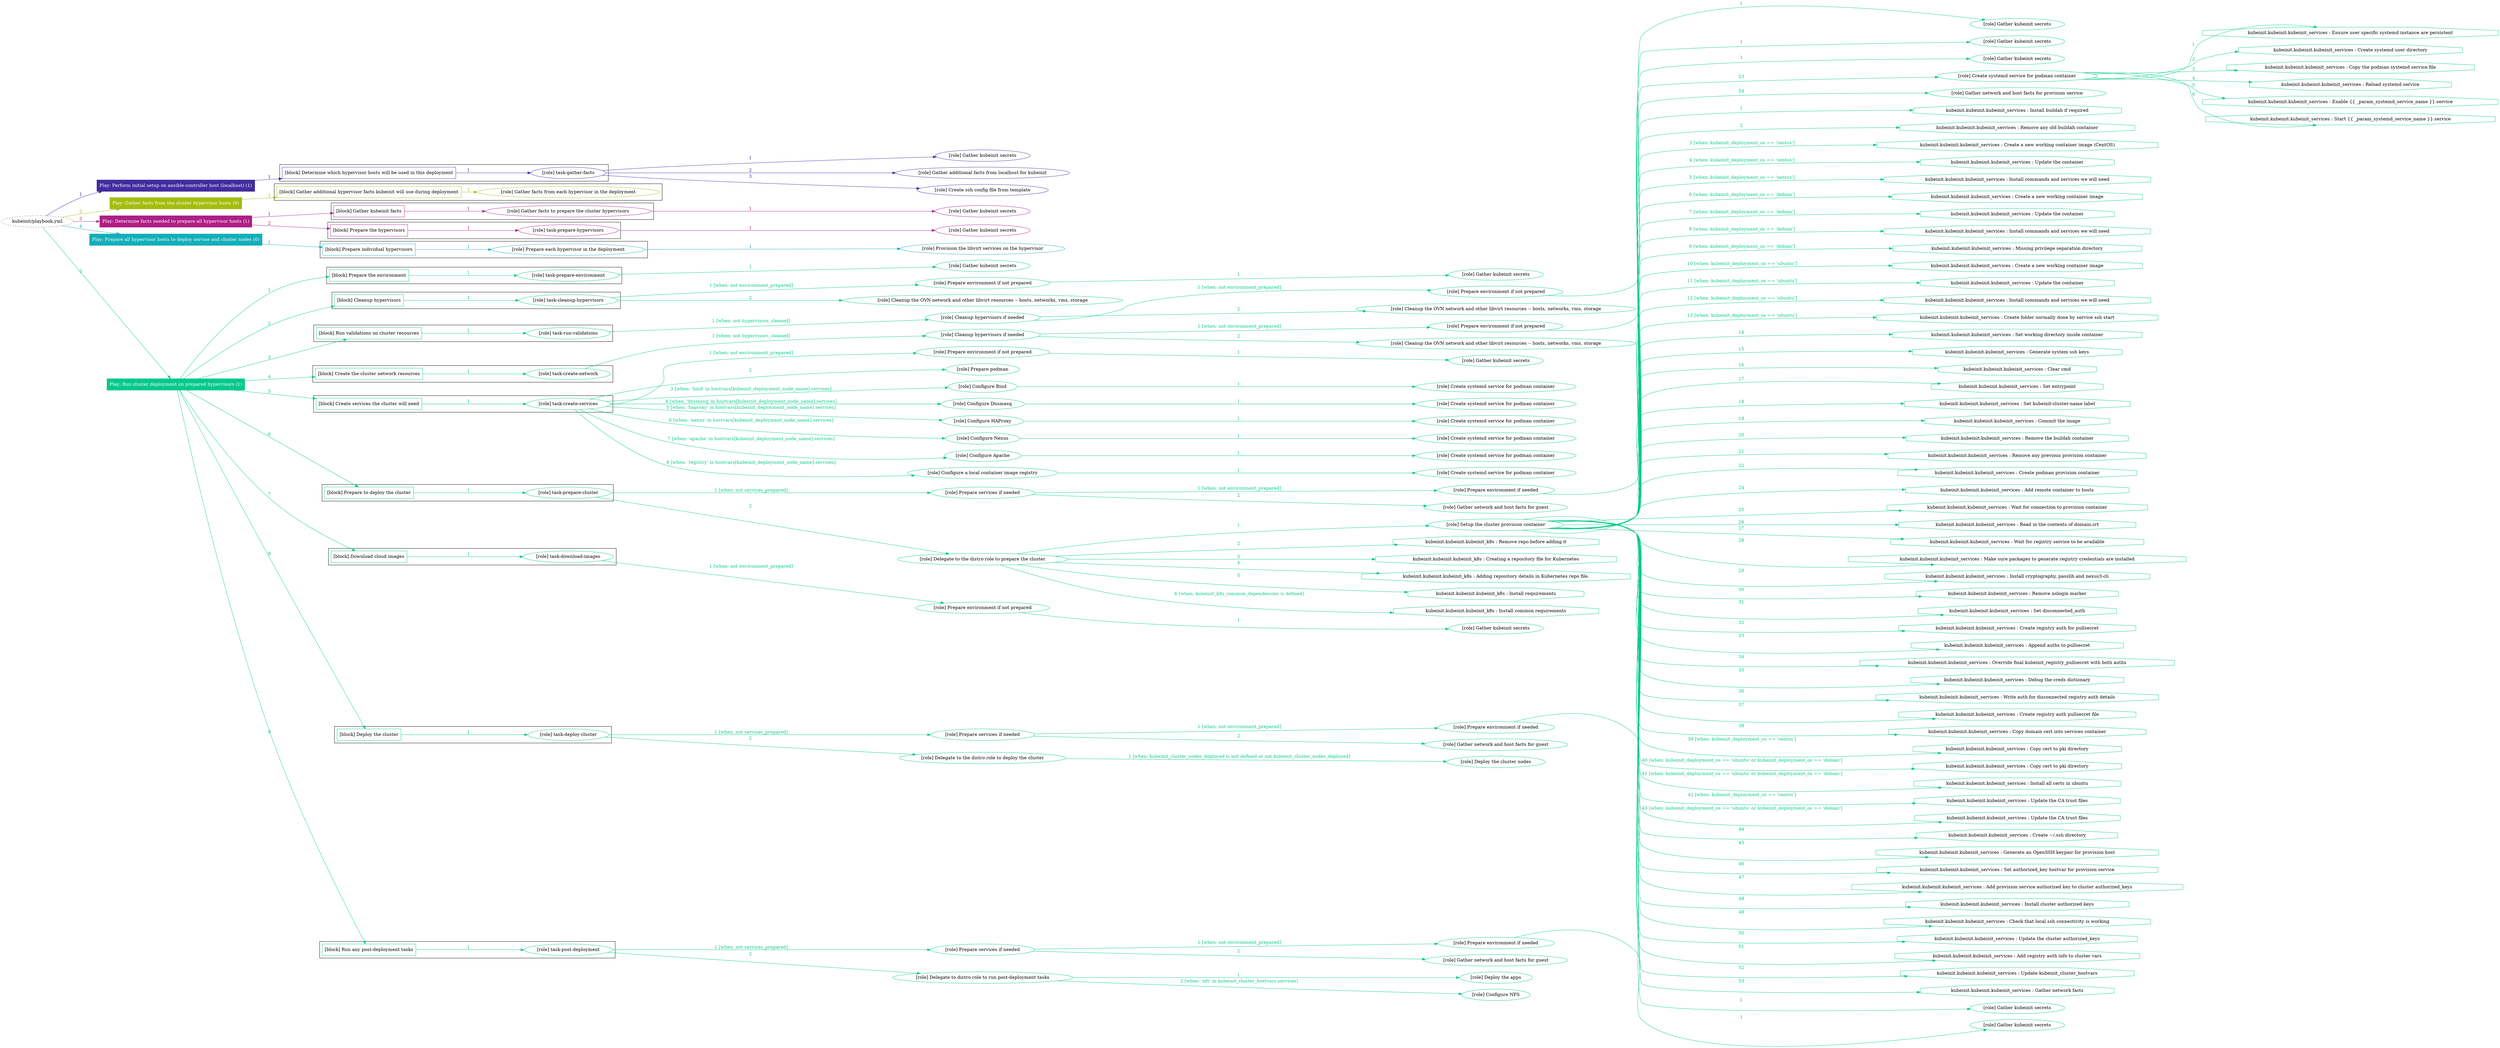 digraph {
	graph [concentrate=true ordering=in rankdir=LR ratio=fill]
	edge [esep=5 sep=10]
	"kubeinit/playbook.yml" [URL="/home/runner/work/kubeinit/kubeinit/kubeinit/playbook.yml" id=playbook_c6649d01 style=dotted]
	play_993dc15e [label="Play: Perform initial setup on ansible-controller host (localhost) (1)" URL="/home/runner/work/kubeinit/kubeinit/kubeinit/playbook.yml" color="#412ca0" fontcolor="#ffffff" id=play_993dc15e shape=box style=filled tooltip=localhost]
	"kubeinit/playbook.yml" -> play_993dc15e [label="1 " color="#412ca0" fontcolor="#412ca0" id=edge_b8636447 labeltooltip="1 " tooltip="1 "]
	subgraph "Gather kubeinit secrets" {
		role_28039859 [label="[role] Gather kubeinit secrets" URL="/home/runner/.ansible/collections/ansible_collections/kubeinit/kubeinit/roles/kubeinit_prepare/tasks/build_hypervisors_group.yml" color="#412ca0" id=role_28039859 tooltip="Gather kubeinit secrets"]
	}
	subgraph "Gather additional facts from localhost for kubeinit" {
		role_9dcc1202 [label="[role] Gather additional facts from localhost for kubeinit" URL="/home/runner/.ansible/collections/ansible_collections/kubeinit/kubeinit/roles/kubeinit_prepare/tasks/build_hypervisors_group.yml" color="#412ca0" id=role_9dcc1202 tooltip="Gather additional facts from localhost for kubeinit"]
	}
	subgraph "Create ssh config file from template" {
		role_2275260c [label="[role] Create ssh config file from template" URL="/home/runner/.ansible/collections/ansible_collections/kubeinit/kubeinit/roles/kubeinit_prepare/tasks/build_hypervisors_group.yml" color="#412ca0" id=role_2275260c tooltip="Create ssh config file from template"]
	}
	subgraph "task-gather-facts" {
		role_f326d7d6 [label="[role] task-gather-facts" URL="/home/runner/work/kubeinit/kubeinit/kubeinit/playbook.yml" color="#412ca0" id=role_f326d7d6 tooltip="task-gather-facts"]
		role_f326d7d6 -> role_28039859 [label="1 " color="#412ca0" fontcolor="#412ca0" id=edge_9dcbac64 labeltooltip="1 " tooltip="1 "]
		role_f326d7d6 -> role_9dcc1202 [label="2 " color="#412ca0" fontcolor="#412ca0" id=edge_53333594 labeltooltip="2 " tooltip="2 "]
		role_f326d7d6 -> role_2275260c [label="3 " color="#412ca0" fontcolor="#412ca0" id=edge_62ff605a labeltooltip="3 " tooltip="3 "]
	}
	subgraph "Play: Perform initial setup on ansible-controller host (localhost) (1)" {
		play_993dc15e -> block_7fc29688 [label=1 color="#412ca0" fontcolor="#412ca0" id=edge_8fe9f95c labeltooltip=1 tooltip=1]
		subgraph cluster_block_7fc29688 {
			block_7fc29688 [label="[block] Determine which hypervisor hosts will be used in this deployment" URL="/home/runner/work/kubeinit/kubeinit/kubeinit/playbook.yml" color="#412ca0" id=block_7fc29688 labeltooltip="Determine which hypervisor hosts will be used in this deployment" shape=box tooltip="Determine which hypervisor hosts will be used in this deployment"]
			block_7fc29688 -> role_f326d7d6 [label="1 " color="#412ca0" fontcolor="#412ca0" id=edge_40bbda67 labeltooltip="1 " tooltip="1 "]
		}
	}
	play_1b5b29e7 [label="Play: Gather facts from the cluster hypervisor hosts (0)" URL="/home/runner/work/kubeinit/kubeinit/kubeinit/playbook.yml" color="#a3bd0f" fontcolor="#ffffff" id=play_1b5b29e7 shape=box style=filled tooltip="Play: Gather facts from the cluster hypervisor hosts (0)"]
	"kubeinit/playbook.yml" -> play_1b5b29e7 [label="2 " color="#a3bd0f" fontcolor="#a3bd0f" id=edge_28714155 labeltooltip="2 " tooltip="2 "]
	subgraph "Gather facts from each hypervisor in the deployment" {
		role_abfb0bd1 [label="[role] Gather facts from each hypervisor in the deployment" URL="/home/runner/work/kubeinit/kubeinit/kubeinit/playbook.yml" color="#a3bd0f" id=role_abfb0bd1 tooltip="Gather facts from each hypervisor in the deployment"]
	}
	subgraph "Play: Gather facts from the cluster hypervisor hosts (0)" {
		play_1b5b29e7 -> block_66c40490 [label=1 color="#a3bd0f" fontcolor="#a3bd0f" id=edge_246d40e1 labeltooltip=1 tooltip=1]
		subgraph cluster_block_66c40490 {
			block_66c40490 [label="[block] Gather additional hypervisor facts kubeinit will use during deployment" URL="/home/runner/work/kubeinit/kubeinit/kubeinit/playbook.yml" color="#a3bd0f" id=block_66c40490 labeltooltip="Gather additional hypervisor facts kubeinit will use during deployment" shape=box tooltip="Gather additional hypervisor facts kubeinit will use during deployment"]
			block_66c40490 -> role_abfb0bd1 [label="1 " color="#a3bd0f" fontcolor="#a3bd0f" id=edge_93e7aee3 labeltooltip="1 " tooltip="1 "]
		}
	}
	play_b95345f3 [label="Play: Determine facts needed to prepare all hypervisor hosts (1)" URL="/home/runner/work/kubeinit/kubeinit/kubeinit/playbook.yml" color="#ae1e86" fontcolor="#ffffff" id=play_b95345f3 shape=box style=filled tooltip=localhost]
	"kubeinit/playbook.yml" -> play_b95345f3 [label="3 " color="#ae1e86" fontcolor="#ae1e86" id=edge_40f19900 labeltooltip="3 " tooltip="3 "]
	subgraph "Gather kubeinit secrets" {
		role_e8ee94b3 [label="[role] Gather kubeinit secrets" URL="/home/runner/.ansible/collections/ansible_collections/kubeinit/kubeinit/roles/kubeinit_prepare/tasks/gather_kubeinit_facts.yml" color="#ae1e86" id=role_e8ee94b3 tooltip="Gather kubeinit secrets"]
	}
	subgraph "Gather facts to prepare the cluster hypervisors" {
		role_91f9536a [label="[role] Gather facts to prepare the cluster hypervisors" URL="/home/runner/work/kubeinit/kubeinit/kubeinit/playbook.yml" color="#ae1e86" id=role_91f9536a tooltip="Gather facts to prepare the cluster hypervisors"]
		role_91f9536a -> role_e8ee94b3 [label="1 " color="#ae1e86" fontcolor="#ae1e86" id=edge_757f7d78 labeltooltip="1 " tooltip="1 "]
	}
	subgraph "Gather kubeinit secrets" {
		role_e9b91201 [label="[role] Gather kubeinit secrets" URL="/home/runner/.ansible/collections/ansible_collections/kubeinit/kubeinit/roles/kubeinit_prepare/tasks/gather_kubeinit_facts.yml" color="#ae1e86" id=role_e9b91201 tooltip="Gather kubeinit secrets"]
	}
	subgraph "task-prepare-hypervisors" {
		role_8ab2dcfb [label="[role] task-prepare-hypervisors" URL="/home/runner/work/kubeinit/kubeinit/kubeinit/playbook.yml" color="#ae1e86" id=role_8ab2dcfb tooltip="task-prepare-hypervisors"]
		role_8ab2dcfb -> role_e9b91201 [label="1 " color="#ae1e86" fontcolor="#ae1e86" id=edge_6b0ead14 labeltooltip="1 " tooltip="1 "]
	}
	subgraph "Play: Determine facts needed to prepare all hypervisor hosts (1)" {
		play_b95345f3 -> block_71e4e232 [label=1 color="#ae1e86" fontcolor="#ae1e86" id=edge_fe662622 labeltooltip=1 tooltip=1]
		subgraph cluster_block_71e4e232 {
			block_71e4e232 [label="[block] Gather kubeinit facts" URL="/home/runner/work/kubeinit/kubeinit/kubeinit/playbook.yml" color="#ae1e86" id=block_71e4e232 labeltooltip="Gather kubeinit facts" shape=box tooltip="Gather kubeinit facts"]
			block_71e4e232 -> role_91f9536a [label="1 " color="#ae1e86" fontcolor="#ae1e86" id=edge_40342e20 labeltooltip="1 " tooltip="1 "]
		}
		play_b95345f3 -> block_699b8697 [label=2 color="#ae1e86" fontcolor="#ae1e86" id=edge_c45a5863 labeltooltip=2 tooltip=2]
		subgraph cluster_block_699b8697 {
			block_699b8697 [label="[block] Prepare the hypervisors" URL="/home/runner/work/kubeinit/kubeinit/kubeinit/playbook.yml" color="#ae1e86" id=block_699b8697 labeltooltip="Prepare the hypervisors" shape=box tooltip="Prepare the hypervisors"]
			block_699b8697 -> role_8ab2dcfb [label="1 " color="#ae1e86" fontcolor="#ae1e86" id=edge_8ef0ed5d labeltooltip="1 " tooltip="1 "]
		}
	}
	play_b1001221 [label="Play: Prepare all hypervisor hosts to deploy service and cluster nodes (0)" URL="/home/runner/work/kubeinit/kubeinit/kubeinit/playbook.yml" color="#13aeb9" fontcolor="#ffffff" id=play_b1001221 shape=box style=filled tooltip="Play: Prepare all hypervisor hosts to deploy service and cluster nodes (0)"]
	"kubeinit/playbook.yml" -> play_b1001221 [label="4 " color="#13aeb9" fontcolor="#13aeb9" id=edge_91141bda labeltooltip="4 " tooltip="4 "]
	subgraph "Provision the libvirt services on the hypervisor" {
		role_6dccfa45 [label="[role] Provision the libvirt services on the hypervisor" URL="/home/runner/.ansible/collections/ansible_collections/kubeinit/kubeinit/roles/kubeinit_prepare/tasks/prepare_hypervisor.yml" color="#13aeb9" id=role_6dccfa45 tooltip="Provision the libvirt services on the hypervisor"]
	}
	subgraph "Prepare each hypervisor in the deployment" {
		role_6ba1f9e4 [label="[role] Prepare each hypervisor in the deployment" URL="/home/runner/work/kubeinit/kubeinit/kubeinit/playbook.yml" color="#13aeb9" id=role_6ba1f9e4 tooltip="Prepare each hypervisor in the deployment"]
		role_6ba1f9e4 -> role_6dccfa45 [label="1 " color="#13aeb9" fontcolor="#13aeb9" id=edge_2c50b66e labeltooltip="1 " tooltip="1 "]
	}
	subgraph "Play: Prepare all hypervisor hosts to deploy service and cluster nodes (0)" {
		play_b1001221 -> block_640d5ca3 [label=1 color="#13aeb9" fontcolor="#13aeb9" id=edge_ace851a9 labeltooltip=1 tooltip=1]
		subgraph cluster_block_640d5ca3 {
			block_640d5ca3 [label="[block] Prepare individual hypervisors" URL="/home/runner/work/kubeinit/kubeinit/kubeinit/playbook.yml" color="#13aeb9" id=block_640d5ca3 labeltooltip="Prepare individual hypervisors" shape=box tooltip="Prepare individual hypervisors"]
			block_640d5ca3 -> role_6ba1f9e4 [label="1 " color="#13aeb9" fontcolor="#13aeb9" id=edge_05113d2a labeltooltip="1 " tooltip="1 "]
		}
	}
	play_919ad069 [label="Play: Run cluster deployment on prepared hypervisors (1)" URL="/home/runner/work/kubeinit/kubeinit/kubeinit/playbook.yml" color="#03c98a" fontcolor="#ffffff" id=play_919ad069 shape=box style=filled tooltip=localhost]
	"kubeinit/playbook.yml" -> play_919ad069 [label="5 " color="#03c98a" fontcolor="#03c98a" id=edge_b4565146 labeltooltip="5 " tooltip="5 "]
	subgraph "Gather kubeinit secrets" {
		role_1dd8a5a3 [label="[role] Gather kubeinit secrets" URL="/home/runner/.ansible/collections/ansible_collections/kubeinit/kubeinit/roles/kubeinit_prepare/tasks/gather_kubeinit_facts.yml" color="#03c98a" id=role_1dd8a5a3 tooltip="Gather kubeinit secrets"]
	}
	subgraph "task-prepare-environment" {
		role_cb90184a [label="[role] task-prepare-environment" URL="/home/runner/work/kubeinit/kubeinit/kubeinit/playbook.yml" color="#03c98a" id=role_cb90184a tooltip="task-prepare-environment"]
		role_cb90184a -> role_1dd8a5a3 [label="1 " color="#03c98a" fontcolor="#03c98a" id=edge_e274add3 labeltooltip="1 " tooltip="1 "]
	}
	subgraph "Gather kubeinit secrets" {
		role_049a2a79 [label="[role] Gather kubeinit secrets" URL="/home/runner/.ansible/collections/ansible_collections/kubeinit/kubeinit/roles/kubeinit_prepare/tasks/gather_kubeinit_facts.yml" color="#03c98a" id=role_049a2a79 tooltip="Gather kubeinit secrets"]
	}
	subgraph "Prepare environment if not prepared" {
		role_65e8d757 [label="[role] Prepare environment if not prepared" URL="/home/runner/.ansible/collections/ansible_collections/kubeinit/kubeinit/roles/kubeinit_prepare/tasks/cleanup_hypervisors.yml" color="#03c98a" id=role_65e8d757 tooltip="Prepare environment if not prepared"]
		role_65e8d757 -> role_049a2a79 [label="1 " color="#03c98a" fontcolor="#03c98a" id=edge_296596d7 labeltooltip="1 " tooltip="1 "]
	}
	subgraph "Cleanup the OVN network and other libvirt resources -- hosts, networks, vms, storage" {
		role_00a0504d [label="[role] Cleanup the OVN network and other libvirt resources -- hosts, networks, vms, storage" URL="/home/runner/.ansible/collections/ansible_collections/kubeinit/kubeinit/roles/kubeinit_prepare/tasks/cleanup_hypervisors.yml" color="#03c98a" id=role_00a0504d tooltip="Cleanup the OVN network and other libvirt resources -- hosts, networks, vms, storage"]
	}
	subgraph "task-cleanup-hypervisors" {
		role_10d532e8 [label="[role] task-cleanup-hypervisors" URL="/home/runner/work/kubeinit/kubeinit/kubeinit/playbook.yml" color="#03c98a" id=role_10d532e8 tooltip="task-cleanup-hypervisors"]
		role_10d532e8 -> role_65e8d757 [label="1 [when: not environment_prepared]" color="#03c98a" fontcolor="#03c98a" id=edge_64c84ca1 labeltooltip="1 [when: not environment_prepared]" tooltip="1 [when: not environment_prepared]"]
		role_10d532e8 -> role_00a0504d [label="2 " color="#03c98a" fontcolor="#03c98a" id=edge_178c9086 labeltooltip="2 " tooltip="2 "]
	}
	subgraph "Gather kubeinit secrets" {
		role_3bf1723e [label="[role] Gather kubeinit secrets" URL="/home/runner/.ansible/collections/ansible_collections/kubeinit/kubeinit/roles/kubeinit_prepare/tasks/gather_kubeinit_facts.yml" color="#03c98a" id=role_3bf1723e tooltip="Gather kubeinit secrets"]
	}
	subgraph "Prepare environment if not prepared" {
		role_c1f1322e [label="[role] Prepare environment if not prepared" URL="/home/runner/.ansible/collections/ansible_collections/kubeinit/kubeinit/roles/kubeinit_prepare/tasks/cleanup_hypervisors.yml" color="#03c98a" id=role_c1f1322e tooltip="Prepare environment if not prepared"]
		role_c1f1322e -> role_3bf1723e [label="1 " color="#03c98a" fontcolor="#03c98a" id=edge_ea17a32d labeltooltip="1 " tooltip="1 "]
	}
	subgraph "Cleanup the OVN network and other libvirt resources -- hosts, networks, vms, storage" {
		role_cb7cc9c7 [label="[role] Cleanup the OVN network and other libvirt resources -- hosts, networks, vms, storage" URL="/home/runner/.ansible/collections/ansible_collections/kubeinit/kubeinit/roles/kubeinit_prepare/tasks/cleanup_hypervisors.yml" color="#03c98a" id=role_cb7cc9c7 tooltip="Cleanup the OVN network and other libvirt resources -- hosts, networks, vms, storage"]
	}
	subgraph "Cleanup hypervisors if needed" {
		role_0a2f25d4 [label="[role] Cleanup hypervisors if needed" URL="/home/runner/.ansible/collections/ansible_collections/kubeinit/kubeinit/roles/kubeinit_validations/tasks/main.yml" color="#03c98a" id=role_0a2f25d4 tooltip="Cleanup hypervisors if needed"]
		role_0a2f25d4 -> role_c1f1322e [label="1 [when: not environment_prepared]" color="#03c98a" fontcolor="#03c98a" id=edge_74103870 labeltooltip="1 [when: not environment_prepared]" tooltip="1 [when: not environment_prepared]"]
		role_0a2f25d4 -> role_cb7cc9c7 [label="2 " color="#03c98a" fontcolor="#03c98a" id=edge_2cc4146a labeltooltip="2 " tooltip="2 "]
	}
	subgraph "task-run-validations" {
		role_3cebdb33 [label="[role] task-run-validations" URL="/home/runner/work/kubeinit/kubeinit/kubeinit/playbook.yml" color="#03c98a" id=role_3cebdb33 tooltip="task-run-validations"]
		role_3cebdb33 -> role_0a2f25d4 [label="1 [when: not hypervisors_cleaned]" color="#03c98a" fontcolor="#03c98a" id=edge_44b59c79 labeltooltip="1 [when: not hypervisors_cleaned]" tooltip="1 [when: not hypervisors_cleaned]"]
	}
	subgraph "Gather kubeinit secrets" {
		role_f3864e94 [label="[role] Gather kubeinit secrets" URL="/home/runner/.ansible/collections/ansible_collections/kubeinit/kubeinit/roles/kubeinit_prepare/tasks/gather_kubeinit_facts.yml" color="#03c98a" id=role_f3864e94 tooltip="Gather kubeinit secrets"]
	}
	subgraph "Prepare environment if not prepared" {
		role_2e8a5a90 [label="[role] Prepare environment if not prepared" URL="/home/runner/.ansible/collections/ansible_collections/kubeinit/kubeinit/roles/kubeinit_prepare/tasks/cleanup_hypervisors.yml" color="#03c98a" id=role_2e8a5a90 tooltip="Prepare environment if not prepared"]
		role_2e8a5a90 -> role_f3864e94 [label="1 " color="#03c98a" fontcolor="#03c98a" id=edge_786c1b6f labeltooltip="1 " tooltip="1 "]
	}
	subgraph "Cleanup the OVN network and other libvirt resources -- hosts, networks, vms, storage" {
		role_10d11fea [label="[role] Cleanup the OVN network and other libvirt resources -- hosts, networks, vms, storage" URL="/home/runner/.ansible/collections/ansible_collections/kubeinit/kubeinit/roles/kubeinit_prepare/tasks/cleanup_hypervisors.yml" color="#03c98a" id=role_10d11fea tooltip="Cleanup the OVN network and other libvirt resources -- hosts, networks, vms, storage"]
	}
	subgraph "Cleanup hypervisors if needed" {
		role_24043a72 [label="[role] Cleanup hypervisors if needed" URL="/home/runner/.ansible/collections/ansible_collections/kubeinit/kubeinit/roles/kubeinit_libvirt/tasks/create_network.yml" color="#03c98a" id=role_24043a72 tooltip="Cleanup hypervisors if needed"]
		role_24043a72 -> role_2e8a5a90 [label="1 [when: not environment_prepared]" color="#03c98a" fontcolor="#03c98a" id=edge_e4d42380 labeltooltip="1 [when: not environment_prepared]" tooltip="1 [when: not environment_prepared]"]
		role_24043a72 -> role_10d11fea [label="2 " color="#03c98a" fontcolor="#03c98a" id=edge_af330502 labeltooltip="2 " tooltip="2 "]
	}
	subgraph "task-create-network" {
		role_c3f696d0 [label="[role] task-create-network" URL="/home/runner/work/kubeinit/kubeinit/kubeinit/playbook.yml" color="#03c98a" id=role_c3f696d0 tooltip="task-create-network"]
		role_c3f696d0 -> role_24043a72 [label="1 [when: not hypervisors_cleaned]" color="#03c98a" fontcolor="#03c98a" id=edge_fef57898 labeltooltip="1 [when: not hypervisors_cleaned]" tooltip="1 [when: not hypervisors_cleaned]"]
	}
	subgraph "Gather kubeinit secrets" {
		role_28f9595c [label="[role] Gather kubeinit secrets" URL="/home/runner/.ansible/collections/ansible_collections/kubeinit/kubeinit/roles/kubeinit_prepare/tasks/gather_kubeinit_facts.yml" color="#03c98a" id=role_28f9595c tooltip="Gather kubeinit secrets"]
	}
	subgraph "Prepare environment if not prepared" {
		role_ded53973 [label="[role] Prepare environment if not prepared" URL="/home/runner/.ansible/collections/ansible_collections/kubeinit/kubeinit/roles/kubeinit_services/tasks/main.yml" color="#03c98a" id=role_ded53973 tooltip="Prepare environment if not prepared"]
		role_ded53973 -> role_28f9595c [label="1 " color="#03c98a" fontcolor="#03c98a" id=edge_4510b585 labeltooltip="1 " tooltip="1 "]
	}
	subgraph "Prepare podman" {
		role_0a9219ba [label="[role] Prepare podman" URL="/home/runner/.ansible/collections/ansible_collections/kubeinit/kubeinit/roles/kubeinit_services/tasks/00_create_service_pod.yml" color="#03c98a" id=role_0a9219ba tooltip="Prepare podman"]
	}
	subgraph "Create systemd service for podman container" {
		role_b4f2dbdb [label="[role] Create systemd service for podman container" URL="/home/runner/.ansible/collections/ansible_collections/kubeinit/kubeinit/roles/kubeinit_bind/tasks/main.yml" color="#03c98a" id=role_b4f2dbdb tooltip="Create systemd service for podman container"]
	}
	subgraph "Configure Bind" {
		role_47c1e4e2 [label="[role] Configure Bind" URL="/home/runner/.ansible/collections/ansible_collections/kubeinit/kubeinit/roles/kubeinit_services/tasks/start_services_containers.yml" color="#03c98a" id=role_47c1e4e2 tooltip="Configure Bind"]
		role_47c1e4e2 -> role_b4f2dbdb [label="1 " color="#03c98a" fontcolor="#03c98a" id=edge_e5b34c25 labeltooltip="1 " tooltip="1 "]
	}
	subgraph "Create systemd service for podman container" {
		role_370b5c44 [label="[role] Create systemd service for podman container" URL="/home/runner/.ansible/collections/ansible_collections/kubeinit/kubeinit/roles/kubeinit_dnsmasq/tasks/main.yml" color="#03c98a" id=role_370b5c44 tooltip="Create systemd service for podman container"]
	}
	subgraph "Configure Dnsmasq" {
		role_1c0e16cd [label="[role] Configure Dnsmasq" URL="/home/runner/.ansible/collections/ansible_collections/kubeinit/kubeinit/roles/kubeinit_services/tasks/start_services_containers.yml" color="#03c98a" id=role_1c0e16cd tooltip="Configure Dnsmasq"]
		role_1c0e16cd -> role_370b5c44 [label="1 " color="#03c98a" fontcolor="#03c98a" id=edge_bf6f3311 labeltooltip="1 " tooltip="1 "]
	}
	subgraph "Create systemd service for podman container" {
		role_ae54c1e1 [label="[role] Create systemd service for podman container" URL="/home/runner/.ansible/collections/ansible_collections/kubeinit/kubeinit/roles/kubeinit_haproxy/tasks/main.yml" color="#03c98a" id=role_ae54c1e1 tooltip="Create systemd service for podman container"]
	}
	subgraph "Configure HAProxy" {
		role_06b37d43 [label="[role] Configure HAProxy" URL="/home/runner/.ansible/collections/ansible_collections/kubeinit/kubeinit/roles/kubeinit_services/tasks/start_services_containers.yml" color="#03c98a" id=role_06b37d43 tooltip="Configure HAProxy"]
		role_06b37d43 -> role_ae54c1e1 [label="1 " color="#03c98a" fontcolor="#03c98a" id=edge_b1f4a39e labeltooltip="1 " tooltip="1 "]
	}
	subgraph "Create systemd service for podman container" {
		role_bf558d05 [label="[role] Create systemd service for podman container" URL="/home/runner/.ansible/collections/ansible_collections/kubeinit/kubeinit/roles/kubeinit_nexus/tasks/main.yml" color="#03c98a" id=role_bf558d05 tooltip="Create systemd service for podman container"]
	}
	subgraph "Configure Nexus" {
		role_3b78361c [label="[role] Configure Nexus" URL="/home/runner/.ansible/collections/ansible_collections/kubeinit/kubeinit/roles/kubeinit_services/tasks/start_services_containers.yml" color="#03c98a" id=role_3b78361c tooltip="Configure Nexus"]
		role_3b78361c -> role_bf558d05 [label="1 " color="#03c98a" fontcolor="#03c98a" id=edge_3b15524a labeltooltip="1 " tooltip="1 "]
	}
	subgraph "Create systemd service for podman container" {
		role_ec087f37 [label="[role] Create systemd service for podman container" URL="/home/runner/.ansible/collections/ansible_collections/kubeinit/kubeinit/roles/kubeinit_apache/tasks/main.yml" color="#03c98a" id=role_ec087f37 tooltip="Create systemd service for podman container"]
	}
	subgraph "Configure Apache" {
		role_04b71986 [label="[role] Configure Apache" URL="/home/runner/.ansible/collections/ansible_collections/kubeinit/kubeinit/roles/kubeinit_services/tasks/start_services_containers.yml" color="#03c98a" id=role_04b71986 tooltip="Configure Apache"]
		role_04b71986 -> role_ec087f37 [label="1 " color="#03c98a" fontcolor="#03c98a" id=edge_76ee4880 labeltooltip="1 " tooltip="1 "]
	}
	subgraph "Create systemd service for podman container" {
		role_65de1e6e [label="[role] Create systemd service for podman container" URL="/home/runner/.ansible/collections/ansible_collections/kubeinit/kubeinit/roles/kubeinit_registry/tasks/main.yml" color="#03c98a" id=role_65de1e6e tooltip="Create systemd service for podman container"]
	}
	subgraph "Configure a local container image registry" {
		role_45180646 [label="[role] Configure a local container image registry" URL="/home/runner/.ansible/collections/ansible_collections/kubeinit/kubeinit/roles/kubeinit_services/tasks/start_services_containers.yml" color="#03c98a" id=role_45180646 tooltip="Configure a local container image registry"]
		role_45180646 -> role_65de1e6e [label="1 " color="#03c98a" fontcolor="#03c98a" id=edge_bb6c7cf3 labeltooltip="1 " tooltip="1 "]
	}
	subgraph "task-create-services" {
		role_f52522a8 [label="[role] task-create-services" URL="/home/runner/work/kubeinit/kubeinit/kubeinit/playbook.yml" color="#03c98a" id=role_f52522a8 tooltip="task-create-services"]
		role_f52522a8 -> role_ded53973 [label="1 [when: not environment_prepared]" color="#03c98a" fontcolor="#03c98a" id=edge_4fcdf2ea labeltooltip="1 [when: not environment_prepared]" tooltip="1 [when: not environment_prepared]"]
		role_f52522a8 -> role_0a9219ba [label="2 " color="#03c98a" fontcolor="#03c98a" id=edge_f08dddcb labeltooltip="2 " tooltip="2 "]
		role_f52522a8 -> role_47c1e4e2 [label="3 [when: 'bind' in hostvars[kubeinit_deployment_node_name].services]" color="#03c98a" fontcolor="#03c98a" id=edge_b86b91eb labeltooltip="3 [when: 'bind' in hostvars[kubeinit_deployment_node_name].services]" tooltip="3 [when: 'bind' in hostvars[kubeinit_deployment_node_name].services]"]
		role_f52522a8 -> role_1c0e16cd [label="4 [when: 'dnsmasq' in hostvars[kubeinit_deployment_node_name].services]" color="#03c98a" fontcolor="#03c98a" id=edge_c3ac74a2 labeltooltip="4 [when: 'dnsmasq' in hostvars[kubeinit_deployment_node_name].services]" tooltip="4 [when: 'dnsmasq' in hostvars[kubeinit_deployment_node_name].services]"]
		role_f52522a8 -> role_06b37d43 [label="5 [when: 'haproxy' in hostvars[kubeinit_deployment_node_name].services]" color="#03c98a" fontcolor="#03c98a" id=edge_03f6933c labeltooltip="5 [when: 'haproxy' in hostvars[kubeinit_deployment_node_name].services]" tooltip="5 [when: 'haproxy' in hostvars[kubeinit_deployment_node_name].services]"]
		role_f52522a8 -> role_3b78361c [label="6 [when: 'nexus' in hostvars[kubeinit_deployment_node_name].services]" color="#03c98a" fontcolor="#03c98a" id=edge_7170ad51 labeltooltip="6 [when: 'nexus' in hostvars[kubeinit_deployment_node_name].services]" tooltip="6 [when: 'nexus' in hostvars[kubeinit_deployment_node_name].services]"]
		role_f52522a8 -> role_04b71986 [label="7 [when: 'apache' in hostvars[kubeinit_deployment_node_name].services]" color="#03c98a" fontcolor="#03c98a" id=edge_6352d89e labeltooltip="7 [when: 'apache' in hostvars[kubeinit_deployment_node_name].services]" tooltip="7 [when: 'apache' in hostvars[kubeinit_deployment_node_name].services]"]
		role_f52522a8 -> role_45180646 [label="8 [when: 'registry' in hostvars[kubeinit_deployment_node_name].services]" color="#03c98a" fontcolor="#03c98a" id=edge_3088f0d3 labeltooltip="8 [when: 'registry' in hostvars[kubeinit_deployment_node_name].services]" tooltip="8 [when: 'registry' in hostvars[kubeinit_deployment_node_name].services]"]
	}
	subgraph "Gather kubeinit secrets" {
		role_c0e1f1b4 [label="[role] Gather kubeinit secrets" URL="/home/runner/.ansible/collections/ansible_collections/kubeinit/kubeinit/roles/kubeinit_prepare/tasks/gather_kubeinit_facts.yml" color="#03c98a" id=role_c0e1f1b4 tooltip="Gather kubeinit secrets"]
	}
	subgraph "Prepare environment if needed" {
		role_f926fc06 [label="[role] Prepare environment if needed" URL="/home/runner/.ansible/collections/ansible_collections/kubeinit/kubeinit/roles/kubeinit_services/tasks/prepare_services.yml" color="#03c98a" id=role_f926fc06 tooltip="Prepare environment if needed"]
		role_f926fc06 -> role_c0e1f1b4 [label="1 " color="#03c98a" fontcolor="#03c98a" id=edge_4edcbc0b labeltooltip="1 " tooltip="1 "]
	}
	subgraph "Gather network and host facts for guest" {
		role_f2197f20 [label="[role] Gather network and host facts for guest" URL="/home/runner/.ansible/collections/ansible_collections/kubeinit/kubeinit/roles/kubeinit_services/tasks/prepare_services.yml" color="#03c98a" id=role_f2197f20 tooltip="Gather network and host facts for guest"]
	}
	subgraph "Prepare services if needed" {
		role_814492f5 [label="[role] Prepare services if needed" URL="/home/runner/.ansible/collections/ansible_collections/kubeinit/kubeinit/roles/kubeinit_prepare/tasks/prepare_cluster.yml" color="#03c98a" id=role_814492f5 tooltip="Prepare services if needed"]
		role_814492f5 -> role_f926fc06 [label="1 [when: not environment_prepared]" color="#03c98a" fontcolor="#03c98a" id=edge_8963f965 labeltooltip="1 [when: not environment_prepared]" tooltip="1 [when: not environment_prepared]"]
		role_814492f5 -> role_f2197f20 [label="2 " color="#03c98a" fontcolor="#03c98a" id=edge_8720cc92 labeltooltip="2 " tooltip="2 "]
	}
	subgraph "Create systemd service for podman container" {
		role_5af4d9c1 [label="[role] Create systemd service for podman container" URL="/home/runner/.ansible/collections/ansible_collections/kubeinit/kubeinit/roles/kubeinit_services/tasks/create_provision_container.yml" color="#03c98a" id=role_5af4d9c1 tooltip="Create systemd service for podman container"]
		task_106b5d87 [label="kubeinit.kubeinit.kubeinit_services : Ensure user specific systemd instance are persistent" URL="/home/runner/.ansible/collections/ansible_collections/kubeinit/kubeinit/roles/kubeinit_services/tasks/create_managed_service.yml" color="#03c98a" id=task_106b5d87 shape=octagon tooltip="kubeinit.kubeinit.kubeinit_services : Ensure user specific systemd instance are persistent"]
		role_5af4d9c1 -> task_106b5d87 [label="1 " color="#03c98a" fontcolor="#03c98a" id=edge_7bdacf0d labeltooltip="1 " tooltip="1 "]
		task_387fa4cd [label="kubeinit.kubeinit.kubeinit_services : Create systemd user directory" URL="/home/runner/.ansible/collections/ansible_collections/kubeinit/kubeinit/roles/kubeinit_services/tasks/create_managed_service.yml" color="#03c98a" id=task_387fa4cd shape=octagon tooltip="kubeinit.kubeinit.kubeinit_services : Create systemd user directory"]
		role_5af4d9c1 -> task_387fa4cd [label="2 " color="#03c98a" fontcolor="#03c98a" id=edge_5d129205 labeltooltip="2 " tooltip="2 "]
		task_b1b39b29 [label="kubeinit.kubeinit.kubeinit_services : Copy the podman systemd service file" URL="/home/runner/.ansible/collections/ansible_collections/kubeinit/kubeinit/roles/kubeinit_services/tasks/create_managed_service.yml" color="#03c98a" id=task_b1b39b29 shape=octagon tooltip="kubeinit.kubeinit.kubeinit_services : Copy the podman systemd service file"]
		role_5af4d9c1 -> task_b1b39b29 [label="3 " color="#03c98a" fontcolor="#03c98a" id=edge_480a3dfa labeltooltip="3 " tooltip="3 "]
		task_b4fe6c11 [label="kubeinit.kubeinit.kubeinit_services : Reload systemd service" URL="/home/runner/.ansible/collections/ansible_collections/kubeinit/kubeinit/roles/kubeinit_services/tasks/create_managed_service.yml" color="#03c98a" id=task_b4fe6c11 shape=octagon tooltip="kubeinit.kubeinit.kubeinit_services : Reload systemd service"]
		role_5af4d9c1 -> task_b4fe6c11 [label="4 " color="#03c98a" fontcolor="#03c98a" id=edge_a37bc1af labeltooltip="4 " tooltip="4 "]
		task_d1176260 [label="kubeinit.kubeinit.kubeinit_services : Enable {{ _param_systemd_service_name }}.service" URL="/home/runner/.ansible/collections/ansible_collections/kubeinit/kubeinit/roles/kubeinit_services/tasks/create_managed_service.yml" color="#03c98a" id=task_d1176260 shape=octagon tooltip="kubeinit.kubeinit.kubeinit_services : Enable {{ _param_systemd_service_name }}.service"]
		role_5af4d9c1 -> task_d1176260 [label="5 " color="#03c98a" fontcolor="#03c98a" id=edge_ae29e907 labeltooltip="5 " tooltip="5 "]
		task_13646e67 [label="kubeinit.kubeinit.kubeinit_services : Start {{ _param_systemd_service_name }}.service" URL="/home/runner/.ansible/collections/ansible_collections/kubeinit/kubeinit/roles/kubeinit_services/tasks/create_managed_service.yml" color="#03c98a" id=task_13646e67 shape=octagon tooltip="kubeinit.kubeinit.kubeinit_services : Start {{ _param_systemd_service_name }}.service"]
		role_5af4d9c1 -> task_13646e67 [label="6 " color="#03c98a" fontcolor="#03c98a" id=edge_5efd7088 labeltooltip="6 " tooltip="6 "]
	}
	subgraph "Gather network and host facts for provision service" {
		role_fe8d06ff [label="[role] Gather network and host facts for provision service" URL="/home/runner/.ansible/collections/ansible_collections/kubeinit/kubeinit/roles/kubeinit_services/tasks/create_provision_container.yml" color="#03c98a" id=role_fe8d06ff tooltip="Gather network and host facts for provision service"]
	}
	subgraph "Setup the cluster provision container" {
		role_5c4c9136 [label="[role] Setup the cluster provision container" URL="/home/runner/.ansible/collections/ansible_collections/kubeinit/kubeinit/roles/kubeinit_k8s/tasks/prepare_cluster.yml" color="#03c98a" id=role_5c4c9136 tooltip="Setup the cluster provision container"]
		task_69399b0a [label="kubeinit.kubeinit.kubeinit_services : Install buildah if required" URL="/home/runner/.ansible/collections/ansible_collections/kubeinit/kubeinit/roles/kubeinit_services/tasks/create_provision_container.yml" color="#03c98a" id=task_69399b0a shape=octagon tooltip="kubeinit.kubeinit.kubeinit_services : Install buildah if required"]
		role_5c4c9136 -> task_69399b0a [label="1 " color="#03c98a" fontcolor="#03c98a" id=edge_d3fa8581 labeltooltip="1 " tooltip="1 "]
		task_2d824465 [label="kubeinit.kubeinit.kubeinit_services : Remove any old buildah container" URL="/home/runner/.ansible/collections/ansible_collections/kubeinit/kubeinit/roles/kubeinit_services/tasks/create_provision_container.yml" color="#03c98a" id=task_2d824465 shape=octagon tooltip="kubeinit.kubeinit.kubeinit_services : Remove any old buildah container"]
		role_5c4c9136 -> task_2d824465 [label="2 " color="#03c98a" fontcolor="#03c98a" id=edge_f4d3cd89 labeltooltip="2 " tooltip="2 "]
		task_8b34a173 [label="kubeinit.kubeinit.kubeinit_services : Create a new working container image (CentOS)" URL="/home/runner/.ansible/collections/ansible_collections/kubeinit/kubeinit/roles/kubeinit_services/tasks/create_provision_container.yml" color="#03c98a" id=task_8b34a173 shape=octagon tooltip="kubeinit.kubeinit.kubeinit_services : Create a new working container image (CentOS)"]
		role_5c4c9136 -> task_8b34a173 [label="3 [when: kubeinit_deployment_os == 'centos']" color="#03c98a" fontcolor="#03c98a" id=edge_3d97e4a0 labeltooltip="3 [when: kubeinit_deployment_os == 'centos']" tooltip="3 [when: kubeinit_deployment_os == 'centos']"]
		task_a1e3e349 [label="kubeinit.kubeinit.kubeinit_services : Update the container" URL="/home/runner/.ansible/collections/ansible_collections/kubeinit/kubeinit/roles/kubeinit_services/tasks/create_provision_container.yml" color="#03c98a" id=task_a1e3e349 shape=octagon tooltip="kubeinit.kubeinit.kubeinit_services : Update the container"]
		role_5c4c9136 -> task_a1e3e349 [label="4 [when: kubeinit_deployment_os == 'centos']" color="#03c98a" fontcolor="#03c98a" id=edge_b85fb6f3 labeltooltip="4 [when: kubeinit_deployment_os == 'centos']" tooltip="4 [when: kubeinit_deployment_os == 'centos']"]
		task_6bb77ec6 [label="kubeinit.kubeinit.kubeinit_services : Install commands and services we will need" URL="/home/runner/.ansible/collections/ansible_collections/kubeinit/kubeinit/roles/kubeinit_services/tasks/create_provision_container.yml" color="#03c98a" id=task_6bb77ec6 shape=octagon tooltip="kubeinit.kubeinit.kubeinit_services : Install commands and services we will need"]
		role_5c4c9136 -> task_6bb77ec6 [label="5 [when: kubeinit_deployment_os == 'centos']" color="#03c98a" fontcolor="#03c98a" id=edge_245fb670 labeltooltip="5 [when: kubeinit_deployment_os == 'centos']" tooltip="5 [when: kubeinit_deployment_os == 'centos']"]
		task_7279cf62 [label="kubeinit.kubeinit.kubeinit_services : Create a new working container image" URL="/home/runner/.ansible/collections/ansible_collections/kubeinit/kubeinit/roles/kubeinit_services/tasks/create_provision_container.yml" color="#03c98a" id=task_7279cf62 shape=octagon tooltip="kubeinit.kubeinit.kubeinit_services : Create a new working container image"]
		role_5c4c9136 -> task_7279cf62 [label="6 [when: kubeinit_deployment_os == 'debian']" color="#03c98a" fontcolor="#03c98a" id=edge_d7829f64 labeltooltip="6 [when: kubeinit_deployment_os == 'debian']" tooltip="6 [when: kubeinit_deployment_os == 'debian']"]
		task_75d391bc [label="kubeinit.kubeinit.kubeinit_services : Update the container" URL="/home/runner/.ansible/collections/ansible_collections/kubeinit/kubeinit/roles/kubeinit_services/tasks/create_provision_container.yml" color="#03c98a" id=task_75d391bc shape=octagon tooltip="kubeinit.kubeinit.kubeinit_services : Update the container"]
		role_5c4c9136 -> task_75d391bc [label="7 [when: kubeinit_deployment_os == 'debian']" color="#03c98a" fontcolor="#03c98a" id=edge_0a05e8d7 labeltooltip="7 [when: kubeinit_deployment_os == 'debian']" tooltip="7 [when: kubeinit_deployment_os == 'debian']"]
		task_b709e058 [label="kubeinit.kubeinit.kubeinit_services : Install commands and services we will need" URL="/home/runner/.ansible/collections/ansible_collections/kubeinit/kubeinit/roles/kubeinit_services/tasks/create_provision_container.yml" color="#03c98a" id=task_b709e058 shape=octagon tooltip="kubeinit.kubeinit.kubeinit_services : Install commands and services we will need"]
		role_5c4c9136 -> task_b709e058 [label="8 [when: kubeinit_deployment_os == 'debian']" color="#03c98a" fontcolor="#03c98a" id=edge_cf0cfd47 labeltooltip="8 [when: kubeinit_deployment_os == 'debian']" tooltip="8 [when: kubeinit_deployment_os == 'debian']"]
		task_f4417a4c [label="kubeinit.kubeinit.kubeinit_services : Missing privilege separation directory" URL="/home/runner/.ansible/collections/ansible_collections/kubeinit/kubeinit/roles/kubeinit_services/tasks/create_provision_container.yml" color="#03c98a" id=task_f4417a4c shape=octagon tooltip="kubeinit.kubeinit.kubeinit_services : Missing privilege separation directory"]
		role_5c4c9136 -> task_f4417a4c [label="9 [when: kubeinit_deployment_os == 'debian']" color="#03c98a" fontcolor="#03c98a" id=edge_14eab196 labeltooltip="9 [when: kubeinit_deployment_os == 'debian']" tooltip="9 [when: kubeinit_deployment_os == 'debian']"]
		task_3621eb63 [label="kubeinit.kubeinit.kubeinit_services : Create a new working container image" URL="/home/runner/.ansible/collections/ansible_collections/kubeinit/kubeinit/roles/kubeinit_services/tasks/create_provision_container.yml" color="#03c98a" id=task_3621eb63 shape=octagon tooltip="kubeinit.kubeinit.kubeinit_services : Create a new working container image"]
		role_5c4c9136 -> task_3621eb63 [label="10 [when: kubeinit_deployment_os == 'ubuntu']" color="#03c98a" fontcolor="#03c98a" id=edge_dde1dc69 labeltooltip="10 [when: kubeinit_deployment_os == 'ubuntu']" tooltip="10 [when: kubeinit_deployment_os == 'ubuntu']"]
		task_3513d96e [label="kubeinit.kubeinit.kubeinit_services : Update the container" URL="/home/runner/.ansible/collections/ansible_collections/kubeinit/kubeinit/roles/kubeinit_services/tasks/create_provision_container.yml" color="#03c98a" id=task_3513d96e shape=octagon tooltip="kubeinit.kubeinit.kubeinit_services : Update the container"]
		role_5c4c9136 -> task_3513d96e [label="11 [when: kubeinit_deployment_os == 'ubuntu']" color="#03c98a" fontcolor="#03c98a" id=edge_2b241dc6 labeltooltip="11 [when: kubeinit_deployment_os == 'ubuntu']" tooltip="11 [when: kubeinit_deployment_os == 'ubuntu']"]
		task_b628f4e0 [label="kubeinit.kubeinit.kubeinit_services : Install commands and services we will need" URL="/home/runner/.ansible/collections/ansible_collections/kubeinit/kubeinit/roles/kubeinit_services/tasks/create_provision_container.yml" color="#03c98a" id=task_b628f4e0 shape=octagon tooltip="kubeinit.kubeinit.kubeinit_services : Install commands and services we will need"]
		role_5c4c9136 -> task_b628f4e0 [label="12 [when: kubeinit_deployment_os == 'ubuntu']" color="#03c98a" fontcolor="#03c98a" id=edge_ae5e651f labeltooltip="12 [when: kubeinit_deployment_os == 'ubuntu']" tooltip="12 [when: kubeinit_deployment_os == 'ubuntu']"]
		task_16bb103a [label="kubeinit.kubeinit.kubeinit_services : Create folder normally done by service ssh start" URL="/home/runner/.ansible/collections/ansible_collections/kubeinit/kubeinit/roles/kubeinit_services/tasks/create_provision_container.yml" color="#03c98a" id=task_16bb103a shape=octagon tooltip="kubeinit.kubeinit.kubeinit_services : Create folder normally done by service ssh start"]
		role_5c4c9136 -> task_16bb103a [label="13 [when: kubeinit_deployment_os == 'ubuntu']" color="#03c98a" fontcolor="#03c98a" id=edge_a2889680 labeltooltip="13 [when: kubeinit_deployment_os == 'ubuntu']" tooltip="13 [when: kubeinit_deployment_os == 'ubuntu']"]
		task_32689f1e [label="kubeinit.kubeinit.kubeinit_services : Set working directory inside container" URL="/home/runner/.ansible/collections/ansible_collections/kubeinit/kubeinit/roles/kubeinit_services/tasks/create_provision_container.yml" color="#03c98a" id=task_32689f1e shape=octagon tooltip="kubeinit.kubeinit.kubeinit_services : Set working directory inside container"]
		role_5c4c9136 -> task_32689f1e [label="14 " color="#03c98a" fontcolor="#03c98a" id=edge_f7832bd3 labeltooltip="14 " tooltip="14 "]
		task_816a8618 [label="kubeinit.kubeinit.kubeinit_services : Generate system ssh keys" URL="/home/runner/.ansible/collections/ansible_collections/kubeinit/kubeinit/roles/kubeinit_services/tasks/create_provision_container.yml" color="#03c98a" id=task_816a8618 shape=octagon tooltip="kubeinit.kubeinit.kubeinit_services : Generate system ssh keys"]
		role_5c4c9136 -> task_816a8618 [label="15 " color="#03c98a" fontcolor="#03c98a" id=edge_70a86e77 labeltooltip="15 " tooltip="15 "]
		task_987e902f [label="kubeinit.kubeinit.kubeinit_services : Clear cmd" URL="/home/runner/.ansible/collections/ansible_collections/kubeinit/kubeinit/roles/kubeinit_services/tasks/create_provision_container.yml" color="#03c98a" id=task_987e902f shape=octagon tooltip="kubeinit.kubeinit.kubeinit_services : Clear cmd"]
		role_5c4c9136 -> task_987e902f [label="16 " color="#03c98a" fontcolor="#03c98a" id=edge_c4d185a3 labeltooltip="16 " tooltip="16 "]
		task_bc930ea6 [label="kubeinit.kubeinit.kubeinit_services : Set entrypoint" URL="/home/runner/.ansible/collections/ansible_collections/kubeinit/kubeinit/roles/kubeinit_services/tasks/create_provision_container.yml" color="#03c98a" id=task_bc930ea6 shape=octagon tooltip="kubeinit.kubeinit.kubeinit_services : Set entrypoint"]
		role_5c4c9136 -> task_bc930ea6 [label="17 " color="#03c98a" fontcolor="#03c98a" id=edge_69faf2ec labeltooltip="17 " tooltip="17 "]
		task_5b3fe875 [label="kubeinit.kubeinit.kubeinit_services : Set kubeinit-cluster-name label" URL="/home/runner/.ansible/collections/ansible_collections/kubeinit/kubeinit/roles/kubeinit_services/tasks/create_provision_container.yml" color="#03c98a" id=task_5b3fe875 shape=octagon tooltip="kubeinit.kubeinit.kubeinit_services : Set kubeinit-cluster-name label"]
		role_5c4c9136 -> task_5b3fe875 [label="18 " color="#03c98a" fontcolor="#03c98a" id=edge_dbacc7c0 labeltooltip="18 " tooltip="18 "]
		task_cb4c21b1 [label="kubeinit.kubeinit.kubeinit_services : Commit the image" URL="/home/runner/.ansible/collections/ansible_collections/kubeinit/kubeinit/roles/kubeinit_services/tasks/create_provision_container.yml" color="#03c98a" id=task_cb4c21b1 shape=octagon tooltip="kubeinit.kubeinit.kubeinit_services : Commit the image"]
		role_5c4c9136 -> task_cb4c21b1 [label="19 " color="#03c98a" fontcolor="#03c98a" id=edge_8a2557dc labeltooltip="19 " tooltip="19 "]
		task_16cb1968 [label="kubeinit.kubeinit.kubeinit_services : Remove the buildah container" URL="/home/runner/.ansible/collections/ansible_collections/kubeinit/kubeinit/roles/kubeinit_services/tasks/create_provision_container.yml" color="#03c98a" id=task_16cb1968 shape=octagon tooltip="kubeinit.kubeinit.kubeinit_services : Remove the buildah container"]
		role_5c4c9136 -> task_16cb1968 [label="20 " color="#03c98a" fontcolor="#03c98a" id=edge_0f23cf94 labeltooltip="20 " tooltip="20 "]
		task_c97a9f8a [label="kubeinit.kubeinit.kubeinit_services : Remove any previous provision container" URL="/home/runner/.ansible/collections/ansible_collections/kubeinit/kubeinit/roles/kubeinit_services/tasks/create_provision_container.yml" color="#03c98a" id=task_c97a9f8a shape=octagon tooltip="kubeinit.kubeinit.kubeinit_services : Remove any previous provision container"]
		role_5c4c9136 -> task_c97a9f8a [label="21 " color="#03c98a" fontcolor="#03c98a" id=edge_193a8617 labeltooltip="21 " tooltip="21 "]
		task_c8411661 [label="kubeinit.kubeinit.kubeinit_services : Create podman provision container" URL="/home/runner/.ansible/collections/ansible_collections/kubeinit/kubeinit/roles/kubeinit_services/tasks/create_provision_container.yml" color="#03c98a" id=task_c8411661 shape=octagon tooltip="kubeinit.kubeinit.kubeinit_services : Create podman provision container"]
		role_5c4c9136 -> task_c8411661 [label="22 " color="#03c98a" fontcolor="#03c98a" id=edge_727972d5 labeltooltip="22 " tooltip="22 "]
		role_5c4c9136 -> role_5af4d9c1 [label="23 " color="#03c98a" fontcolor="#03c98a" id=edge_94fcb722 labeltooltip="23 " tooltip="23 "]
		task_ebbb9ca5 [label="kubeinit.kubeinit.kubeinit_services : Add remote container to hosts" URL="/home/runner/.ansible/collections/ansible_collections/kubeinit/kubeinit/roles/kubeinit_services/tasks/create_provision_container.yml" color="#03c98a" id=task_ebbb9ca5 shape=octagon tooltip="kubeinit.kubeinit.kubeinit_services : Add remote container to hosts"]
		role_5c4c9136 -> task_ebbb9ca5 [label="24 " color="#03c98a" fontcolor="#03c98a" id=edge_bea36b90 labeltooltip="24 " tooltip="24 "]
		task_3992bb75 [label="kubeinit.kubeinit.kubeinit_services : Wait for connection to provision container" URL="/home/runner/.ansible/collections/ansible_collections/kubeinit/kubeinit/roles/kubeinit_services/tasks/create_provision_container.yml" color="#03c98a" id=task_3992bb75 shape=octagon tooltip="kubeinit.kubeinit.kubeinit_services : Wait for connection to provision container"]
		role_5c4c9136 -> task_3992bb75 [label="25 " color="#03c98a" fontcolor="#03c98a" id=edge_2ed88f92 labeltooltip="25 " tooltip="25 "]
		task_ff2f4495 [label="kubeinit.kubeinit.kubeinit_services : Read in the contents of domain.crt" URL="/home/runner/.ansible/collections/ansible_collections/kubeinit/kubeinit/roles/kubeinit_services/tasks/create_provision_container.yml" color="#03c98a" id=task_ff2f4495 shape=octagon tooltip="kubeinit.kubeinit.kubeinit_services : Read in the contents of domain.crt"]
		role_5c4c9136 -> task_ff2f4495 [label="26 " color="#03c98a" fontcolor="#03c98a" id=edge_8bde514f labeltooltip="26 " tooltip="26 "]
		task_8654e063 [label="kubeinit.kubeinit.kubeinit_services : Wait for registry service to be available" URL="/home/runner/.ansible/collections/ansible_collections/kubeinit/kubeinit/roles/kubeinit_services/tasks/create_provision_container.yml" color="#03c98a" id=task_8654e063 shape=octagon tooltip="kubeinit.kubeinit.kubeinit_services : Wait for registry service to be available"]
		role_5c4c9136 -> task_8654e063 [label="27 " color="#03c98a" fontcolor="#03c98a" id=edge_f76c4d48 labeltooltip="27 " tooltip="27 "]
		task_e9ae8774 [label="kubeinit.kubeinit.kubeinit_services : Make sure packages to generate registry credentials are installed" URL="/home/runner/.ansible/collections/ansible_collections/kubeinit/kubeinit/roles/kubeinit_services/tasks/create_provision_container.yml" color="#03c98a" id=task_e9ae8774 shape=octagon tooltip="kubeinit.kubeinit.kubeinit_services : Make sure packages to generate registry credentials are installed"]
		role_5c4c9136 -> task_e9ae8774 [label="28 " color="#03c98a" fontcolor="#03c98a" id=edge_bd963db7 labeltooltip="28 " tooltip="28 "]
		task_900e31f5 [label="kubeinit.kubeinit.kubeinit_services : Install cryptography, passlib and nexus3-cli" URL="/home/runner/.ansible/collections/ansible_collections/kubeinit/kubeinit/roles/kubeinit_services/tasks/create_provision_container.yml" color="#03c98a" id=task_900e31f5 shape=octagon tooltip="kubeinit.kubeinit.kubeinit_services : Install cryptography, passlib and nexus3-cli"]
		role_5c4c9136 -> task_900e31f5 [label="29 " color="#03c98a" fontcolor="#03c98a" id=edge_cf33f8b4 labeltooltip="29 " tooltip="29 "]
		task_ec07af41 [label="kubeinit.kubeinit.kubeinit_services : Remove nologin marker" URL="/home/runner/.ansible/collections/ansible_collections/kubeinit/kubeinit/roles/kubeinit_services/tasks/create_provision_container.yml" color="#03c98a" id=task_ec07af41 shape=octagon tooltip="kubeinit.kubeinit.kubeinit_services : Remove nologin marker"]
		role_5c4c9136 -> task_ec07af41 [label="30 " color="#03c98a" fontcolor="#03c98a" id=edge_0cc3db07 labeltooltip="30 " tooltip="30 "]
		task_35de3c79 [label="kubeinit.kubeinit.kubeinit_services : Set disconnected_auth" URL="/home/runner/.ansible/collections/ansible_collections/kubeinit/kubeinit/roles/kubeinit_services/tasks/create_provision_container.yml" color="#03c98a" id=task_35de3c79 shape=octagon tooltip="kubeinit.kubeinit.kubeinit_services : Set disconnected_auth"]
		role_5c4c9136 -> task_35de3c79 [label="31 " color="#03c98a" fontcolor="#03c98a" id=edge_3884bc83 labeltooltip="31 " tooltip="31 "]
		task_47ae5a2b [label="kubeinit.kubeinit.kubeinit_services : Create registry auth for pullsecret" URL="/home/runner/.ansible/collections/ansible_collections/kubeinit/kubeinit/roles/kubeinit_services/tasks/create_provision_container.yml" color="#03c98a" id=task_47ae5a2b shape=octagon tooltip="kubeinit.kubeinit.kubeinit_services : Create registry auth for pullsecret"]
		role_5c4c9136 -> task_47ae5a2b [label="32 " color="#03c98a" fontcolor="#03c98a" id=edge_3ece9409 labeltooltip="32 " tooltip="32 "]
		task_8546d6ff [label="kubeinit.kubeinit.kubeinit_services : Append auths to pullsecret" URL="/home/runner/.ansible/collections/ansible_collections/kubeinit/kubeinit/roles/kubeinit_services/tasks/create_provision_container.yml" color="#03c98a" id=task_8546d6ff shape=octagon tooltip="kubeinit.kubeinit.kubeinit_services : Append auths to pullsecret"]
		role_5c4c9136 -> task_8546d6ff [label="33 " color="#03c98a" fontcolor="#03c98a" id=edge_c252dbd1 labeltooltip="33 " tooltip="33 "]
		task_f090a695 [label="kubeinit.kubeinit.kubeinit_services : Override final kubeinit_registry_pullsecret with both auths" URL="/home/runner/.ansible/collections/ansible_collections/kubeinit/kubeinit/roles/kubeinit_services/tasks/create_provision_container.yml" color="#03c98a" id=task_f090a695 shape=octagon tooltip="kubeinit.kubeinit.kubeinit_services : Override final kubeinit_registry_pullsecret with both auths"]
		role_5c4c9136 -> task_f090a695 [label="34 " color="#03c98a" fontcolor="#03c98a" id=edge_136b9039 labeltooltip="34 " tooltip="34 "]
		task_08bbee1e [label="kubeinit.kubeinit.kubeinit_services : Debug the creds dictionary" URL="/home/runner/.ansible/collections/ansible_collections/kubeinit/kubeinit/roles/kubeinit_services/tasks/create_provision_container.yml" color="#03c98a" id=task_08bbee1e shape=octagon tooltip="kubeinit.kubeinit.kubeinit_services : Debug the creds dictionary"]
		role_5c4c9136 -> task_08bbee1e [label="35 " color="#03c98a" fontcolor="#03c98a" id=edge_d70974f2 labeltooltip="35 " tooltip="35 "]
		task_73258185 [label="kubeinit.kubeinit.kubeinit_services : Write auth for disconnected registry auth details" URL="/home/runner/.ansible/collections/ansible_collections/kubeinit/kubeinit/roles/kubeinit_services/tasks/create_provision_container.yml" color="#03c98a" id=task_73258185 shape=octagon tooltip="kubeinit.kubeinit.kubeinit_services : Write auth for disconnected registry auth details"]
		role_5c4c9136 -> task_73258185 [label="36 " color="#03c98a" fontcolor="#03c98a" id=edge_bd168576 labeltooltip="36 " tooltip="36 "]
		task_a40d43ea [label="kubeinit.kubeinit.kubeinit_services : Create registry auth pullsecret file" URL="/home/runner/.ansible/collections/ansible_collections/kubeinit/kubeinit/roles/kubeinit_services/tasks/create_provision_container.yml" color="#03c98a" id=task_a40d43ea shape=octagon tooltip="kubeinit.kubeinit.kubeinit_services : Create registry auth pullsecret file"]
		role_5c4c9136 -> task_a40d43ea [label="37 " color="#03c98a" fontcolor="#03c98a" id=edge_59d17fad labeltooltip="37 " tooltip="37 "]
		task_80a0599b [label="kubeinit.kubeinit.kubeinit_services : Copy domain cert into services container" URL="/home/runner/.ansible/collections/ansible_collections/kubeinit/kubeinit/roles/kubeinit_services/tasks/create_provision_container.yml" color="#03c98a" id=task_80a0599b shape=octagon tooltip="kubeinit.kubeinit.kubeinit_services : Copy domain cert into services container"]
		role_5c4c9136 -> task_80a0599b [label="38 " color="#03c98a" fontcolor="#03c98a" id=edge_0dfbbc11 labeltooltip="38 " tooltip="38 "]
		task_41e84a01 [label="kubeinit.kubeinit.kubeinit_services : Copy cert to pki directory" URL="/home/runner/.ansible/collections/ansible_collections/kubeinit/kubeinit/roles/kubeinit_services/tasks/create_provision_container.yml" color="#03c98a" id=task_41e84a01 shape=octagon tooltip="kubeinit.kubeinit.kubeinit_services : Copy cert to pki directory"]
		role_5c4c9136 -> task_41e84a01 [label="39 [when: kubeinit_deployment_os == 'centos']" color="#03c98a" fontcolor="#03c98a" id=edge_f0773e7e labeltooltip="39 [when: kubeinit_deployment_os == 'centos']" tooltip="39 [when: kubeinit_deployment_os == 'centos']"]
		task_3e9782bb [label="kubeinit.kubeinit.kubeinit_services : Copy cert to pki directory" URL="/home/runner/.ansible/collections/ansible_collections/kubeinit/kubeinit/roles/kubeinit_services/tasks/create_provision_container.yml" color="#03c98a" id=task_3e9782bb shape=octagon tooltip="kubeinit.kubeinit.kubeinit_services : Copy cert to pki directory"]
		role_5c4c9136 -> task_3e9782bb [label="40 [when: kubeinit_deployment_os == 'ubuntu' or kubeinit_deployment_os == 'debian']" color="#03c98a" fontcolor="#03c98a" id=edge_ec826da9 labeltooltip="40 [when: kubeinit_deployment_os == 'ubuntu' or kubeinit_deployment_os == 'debian']" tooltip="40 [when: kubeinit_deployment_os == 'ubuntu' or kubeinit_deployment_os == 'debian']"]
		task_97f1c00a [label="kubeinit.kubeinit.kubeinit_services : Install all certs in ubuntu" URL="/home/runner/.ansible/collections/ansible_collections/kubeinit/kubeinit/roles/kubeinit_services/tasks/create_provision_container.yml" color="#03c98a" id=task_97f1c00a shape=octagon tooltip="kubeinit.kubeinit.kubeinit_services : Install all certs in ubuntu"]
		role_5c4c9136 -> task_97f1c00a [label="41 [when: kubeinit_deployment_os == 'ubuntu' or kubeinit_deployment_os == 'debian']" color="#03c98a" fontcolor="#03c98a" id=edge_072e68d7 labeltooltip="41 [when: kubeinit_deployment_os == 'ubuntu' or kubeinit_deployment_os == 'debian']" tooltip="41 [when: kubeinit_deployment_os == 'ubuntu' or kubeinit_deployment_os == 'debian']"]
		task_5356f8b7 [label="kubeinit.kubeinit.kubeinit_services : Update the CA trust files" URL="/home/runner/.ansible/collections/ansible_collections/kubeinit/kubeinit/roles/kubeinit_services/tasks/create_provision_container.yml" color="#03c98a" id=task_5356f8b7 shape=octagon tooltip="kubeinit.kubeinit.kubeinit_services : Update the CA trust files"]
		role_5c4c9136 -> task_5356f8b7 [label="42 [when: kubeinit_deployment_os == 'centos']" color="#03c98a" fontcolor="#03c98a" id=edge_c3e80fda labeltooltip="42 [when: kubeinit_deployment_os == 'centos']" tooltip="42 [when: kubeinit_deployment_os == 'centos']"]
		task_ded40379 [label="kubeinit.kubeinit.kubeinit_services : Update the CA trust files" URL="/home/runner/.ansible/collections/ansible_collections/kubeinit/kubeinit/roles/kubeinit_services/tasks/create_provision_container.yml" color="#03c98a" id=task_ded40379 shape=octagon tooltip="kubeinit.kubeinit.kubeinit_services : Update the CA trust files"]
		role_5c4c9136 -> task_ded40379 [label="43 [when: kubeinit_deployment_os == 'ubuntu' or kubeinit_deployment_os == 'debian']" color="#03c98a" fontcolor="#03c98a" id=edge_6225e9f4 labeltooltip="43 [when: kubeinit_deployment_os == 'ubuntu' or kubeinit_deployment_os == 'debian']" tooltip="43 [when: kubeinit_deployment_os == 'ubuntu' or kubeinit_deployment_os == 'debian']"]
		task_9d3d8fcb [label="kubeinit.kubeinit.kubeinit_services : Create ~/.ssh directory" URL="/home/runner/.ansible/collections/ansible_collections/kubeinit/kubeinit/roles/kubeinit_services/tasks/create_provision_container.yml" color="#03c98a" id=task_9d3d8fcb shape=octagon tooltip="kubeinit.kubeinit.kubeinit_services : Create ~/.ssh directory"]
		role_5c4c9136 -> task_9d3d8fcb [label="44 " color="#03c98a" fontcolor="#03c98a" id=edge_365f30f6 labeltooltip="44 " tooltip="44 "]
		task_c341ee6f [label="kubeinit.kubeinit.kubeinit_services : Generate an OpenSSH keypair for provision host" URL="/home/runner/.ansible/collections/ansible_collections/kubeinit/kubeinit/roles/kubeinit_services/tasks/create_provision_container.yml" color="#03c98a" id=task_c341ee6f shape=octagon tooltip="kubeinit.kubeinit.kubeinit_services : Generate an OpenSSH keypair for provision host"]
		role_5c4c9136 -> task_c341ee6f [label="45 " color="#03c98a" fontcolor="#03c98a" id=edge_91661709 labeltooltip="45 " tooltip="45 "]
		task_c27051af [label="kubeinit.kubeinit.kubeinit_services : Set authorized_key hostvar for provision service" URL="/home/runner/.ansible/collections/ansible_collections/kubeinit/kubeinit/roles/kubeinit_services/tasks/create_provision_container.yml" color="#03c98a" id=task_c27051af shape=octagon tooltip="kubeinit.kubeinit.kubeinit_services : Set authorized_key hostvar for provision service"]
		role_5c4c9136 -> task_c27051af [label="46 " color="#03c98a" fontcolor="#03c98a" id=edge_1e020cad labeltooltip="46 " tooltip="46 "]
		task_ecc02b22 [label="kubeinit.kubeinit.kubeinit_services : Add provision service authorized key to cluster authorized_keys" URL="/home/runner/.ansible/collections/ansible_collections/kubeinit/kubeinit/roles/kubeinit_services/tasks/create_provision_container.yml" color="#03c98a" id=task_ecc02b22 shape=octagon tooltip="kubeinit.kubeinit.kubeinit_services : Add provision service authorized key to cluster authorized_keys"]
		role_5c4c9136 -> task_ecc02b22 [label="47 " color="#03c98a" fontcolor="#03c98a" id=edge_4582dc4f labeltooltip="47 " tooltip="47 "]
		task_f9669ee6 [label="kubeinit.kubeinit.kubeinit_services : Install cluster authorized keys" URL="/home/runner/.ansible/collections/ansible_collections/kubeinit/kubeinit/roles/kubeinit_services/tasks/create_provision_container.yml" color="#03c98a" id=task_f9669ee6 shape=octagon tooltip="kubeinit.kubeinit.kubeinit_services : Install cluster authorized keys"]
		role_5c4c9136 -> task_f9669ee6 [label="48 " color="#03c98a" fontcolor="#03c98a" id=edge_78ad1d8a labeltooltip="48 " tooltip="48 "]
		task_ddd74799 [label="kubeinit.kubeinit.kubeinit_services : Check that local ssh connectivity is working" URL="/home/runner/.ansible/collections/ansible_collections/kubeinit/kubeinit/roles/kubeinit_services/tasks/create_provision_container.yml" color="#03c98a" id=task_ddd74799 shape=octagon tooltip="kubeinit.kubeinit.kubeinit_services : Check that local ssh connectivity is working"]
		role_5c4c9136 -> task_ddd74799 [label="49 " color="#03c98a" fontcolor="#03c98a" id=edge_2ce35580 labeltooltip="49 " tooltip="49 "]
		task_23e81ba0 [label="kubeinit.kubeinit.kubeinit_services : Update the cluster authorized_keys" URL="/home/runner/.ansible/collections/ansible_collections/kubeinit/kubeinit/roles/kubeinit_services/tasks/create_provision_container.yml" color="#03c98a" id=task_23e81ba0 shape=octagon tooltip="kubeinit.kubeinit.kubeinit_services : Update the cluster authorized_keys"]
		role_5c4c9136 -> task_23e81ba0 [label="50 " color="#03c98a" fontcolor="#03c98a" id=edge_8e54bb16 labeltooltip="50 " tooltip="50 "]
		task_ea1420bc [label="kubeinit.kubeinit.kubeinit_services : Add registry auth info to cluster vars" URL="/home/runner/.ansible/collections/ansible_collections/kubeinit/kubeinit/roles/kubeinit_services/tasks/create_provision_container.yml" color="#03c98a" id=task_ea1420bc shape=octagon tooltip="kubeinit.kubeinit.kubeinit_services : Add registry auth info to cluster vars"]
		role_5c4c9136 -> task_ea1420bc [label="51 " color="#03c98a" fontcolor="#03c98a" id=edge_ee70083f labeltooltip="51 " tooltip="51 "]
		task_9dd3a9d7 [label="kubeinit.kubeinit.kubeinit_services : Update kubeinit_cluster_hostvars" URL="/home/runner/.ansible/collections/ansible_collections/kubeinit/kubeinit/roles/kubeinit_services/tasks/create_provision_container.yml" color="#03c98a" id=task_9dd3a9d7 shape=octagon tooltip="kubeinit.kubeinit.kubeinit_services : Update kubeinit_cluster_hostvars"]
		role_5c4c9136 -> task_9dd3a9d7 [label="52 " color="#03c98a" fontcolor="#03c98a" id=edge_74da30d5 labeltooltip="52 " tooltip="52 "]
		task_90b00bf0 [label="kubeinit.kubeinit.kubeinit_services : Gather network facts" URL="/home/runner/.ansible/collections/ansible_collections/kubeinit/kubeinit/roles/kubeinit_services/tasks/create_provision_container.yml" color="#03c98a" id=task_90b00bf0 shape=octagon tooltip="kubeinit.kubeinit.kubeinit_services : Gather network facts"]
		role_5c4c9136 -> task_90b00bf0 [label="53 " color="#03c98a" fontcolor="#03c98a" id=edge_00f3d430 labeltooltip="53 " tooltip="53 "]
		role_5c4c9136 -> role_fe8d06ff [label="54 " color="#03c98a" fontcolor="#03c98a" id=edge_eaebcb36 labeltooltip="54 " tooltip="54 "]
	}
	subgraph "Delegate to the distro role to prepare the cluster" {
		role_acefe747 [label="[role] Delegate to the distro role to prepare the cluster" URL="/home/runner/.ansible/collections/ansible_collections/kubeinit/kubeinit/roles/kubeinit_prepare/tasks/prepare_cluster.yml" color="#03c98a" id=role_acefe747 tooltip="Delegate to the distro role to prepare the cluster"]
		role_acefe747 -> role_5c4c9136 [label="1 " color="#03c98a" fontcolor="#03c98a" id=edge_10b2f03e labeltooltip="1 " tooltip="1 "]
		task_46ff6578 [label="kubeinit.kubeinit.kubeinit_k8s : Remove repo before adding it" URL="/home/runner/.ansible/collections/ansible_collections/kubeinit/kubeinit/roles/kubeinit_k8s/tasks/prepare_cluster.yml" color="#03c98a" id=task_46ff6578 shape=octagon tooltip="kubeinit.kubeinit.kubeinit_k8s : Remove repo before adding it"]
		role_acefe747 -> task_46ff6578 [label="2 " color="#03c98a" fontcolor="#03c98a" id=edge_142e8de1 labeltooltip="2 " tooltip="2 "]
		task_295a10b2 [label="kubeinit.kubeinit.kubeinit_k8s : Creating a repository file for Kubernetes" URL="/home/runner/.ansible/collections/ansible_collections/kubeinit/kubeinit/roles/kubeinit_k8s/tasks/prepare_cluster.yml" color="#03c98a" id=task_295a10b2 shape=octagon tooltip="kubeinit.kubeinit.kubeinit_k8s : Creating a repository file for Kubernetes"]
		role_acefe747 -> task_295a10b2 [label="3 " color="#03c98a" fontcolor="#03c98a" id=edge_2848864a labeltooltip="3 " tooltip="3 "]
		task_f1ec3924 [label="kubeinit.kubeinit.kubeinit_k8s : Adding repository details in Kubernetes repo file." URL="/home/runner/.ansible/collections/ansible_collections/kubeinit/kubeinit/roles/kubeinit_k8s/tasks/prepare_cluster.yml" color="#03c98a" id=task_f1ec3924 shape=octagon tooltip="kubeinit.kubeinit.kubeinit_k8s : Adding repository details in Kubernetes repo file."]
		role_acefe747 -> task_f1ec3924 [label="4 " color="#03c98a" fontcolor="#03c98a" id=edge_63dfd87f labeltooltip="4 " tooltip="4 "]
		task_e221502d [label="kubeinit.kubeinit.kubeinit_k8s : Install requirements" URL="/home/runner/.ansible/collections/ansible_collections/kubeinit/kubeinit/roles/kubeinit_k8s/tasks/prepare_cluster.yml" color="#03c98a" id=task_e221502d shape=octagon tooltip="kubeinit.kubeinit.kubeinit_k8s : Install requirements"]
		role_acefe747 -> task_e221502d [label="5 " color="#03c98a" fontcolor="#03c98a" id=edge_c4da169b labeltooltip="5 " tooltip="5 "]
		task_61740308 [label="kubeinit.kubeinit.kubeinit_k8s : Install common requirements" URL="/home/runner/.ansible/collections/ansible_collections/kubeinit/kubeinit/roles/kubeinit_k8s/tasks/prepare_cluster.yml" color="#03c98a" id=task_61740308 shape=octagon tooltip="kubeinit.kubeinit.kubeinit_k8s : Install common requirements"]
		role_acefe747 -> task_61740308 [label="6 [when: kubeinit_k8s_common_dependencies is defined]" color="#03c98a" fontcolor="#03c98a" id=edge_7f2207a5 labeltooltip="6 [when: kubeinit_k8s_common_dependencies is defined]" tooltip="6 [when: kubeinit_k8s_common_dependencies is defined]"]
	}
	subgraph "task-prepare-cluster" {
		role_f48bb679 [label="[role] task-prepare-cluster" URL="/home/runner/work/kubeinit/kubeinit/kubeinit/playbook.yml" color="#03c98a" id=role_f48bb679 tooltip="task-prepare-cluster"]
		role_f48bb679 -> role_814492f5 [label="1 [when: not services_prepared]" color="#03c98a" fontcolor="#03c98a" id=edge_a7b47d0c labeltooltip="1 [when: not services_prepared]" tooltip="1 [when: not services_prepared]"]
		role_f48bb679 -> role_acefe747 [label="2 " color="#03c98a" fontcolor="#03c98a" id=edge_b497dca5 labeltooltip="2 " tooltip="2 "]
	}
	subgraph "Gather kubeinit secrets" {
		role_3b75536a [label="[role] Gather kubeinit secrets" URL="/home/runner/.ansible/collections/ansible_collections/kubeinit/kubeinit/roles/kubeinit_prepare/tasks/gather_kubeinit_facts.yml" color="#03c98a" id=role_3b75536a tooltip="Gather kubeinit secrets"]
	}
	subgraph "Prepare environment if not prepared" {
		role_68c128d7 [label="[role] Prepare environment if not prepared" URL="/home/runner/.ansible/collections/ansible_collections/kubeinit/kubeinit/roles/kubeinit_libvirt/tasks/download_cloud_images.yml" color="#03c98a" id=role_68c128d7 tooltip="Prepare environment if not prepared"]
		role_68c128d7 -> role_3b75536a [label="1 " color="#03c98a" fontcolor="#03c98a" id=edge_8c2b5e60 labeltooltip="1 " tooltip="1 "]
	}
	subgraph "task-download-images" {
		role_11ce7717 [label="[role] task-download-images" URL="/home/runner/work/kubeinit/kubeinit/kubeinit/playbook.yml" color="#03c98a" id=role_11ce7717 tooltip="task-download-images"]
		role_11ce7717 -> role_68c128d7 [label="1 [when: not environment_prepared]" color="#03c98a" fontcolor="#03c98a" id=edge_612526fb labeltooltip="1 [when: not environment_prepared]" tooltip="1 [when: not environment_prepared]"]
	}
	subgraph "Gather kubeinit secrets" {
		role_92b57096 [label="[role] Gather kubeinit secrets" URL="/home/runner/.ansible/collections/ansible_collections/kubeinit/kubeinit/roles/kubeinit_prepare/tasks/gather_kubeinit_facts.yml" color="#03c98a" id=role_92b57096 tooltip="Gather kubeinit secrets"]
	}
	subgraph "Prepare environment if needed" {
		role_7a455aaa [label="[role] Prepare environment if needed" URL="/home/runner/.ansible/collections/ansible_collections/kubeinit/kubeinit/roles/kubeinit_services/tasks/prepare_services.yml" color="#03c98a" id=role_7a455aaa tooltip="Prepare environment if needed"]
		role_7a455aaa -> role_92b57096 [label="1 " color="#03c98a" fontcolor="#03c98a" id=edge_2cd1a926 labeltooltip="1 " tooltip="1 "]
	}
	subgraph "Gather network and host facts for guest" {
		role_c6589069 [label="[role] Gather network and host facts for guest" URL="/home/runner/.ansible/collections/ansible_collections/kubeinit/kubeinit/roles/kubeinit_services/tasks/prepare_services.yml" color="#03c98a" id=role_c6589069 tooltip="Gather network and host facts for guest"]
	}
	subgraph "Prepare services if needed" {
		role_d7d45a00 [label="[role] Prepare services if needed" URL="/home/runner/.ansible/collections/ansible_collections/kubeinit/kubeinit/roles/kubeinit_prepare/tasks/deploy_cluster.yml" color="#03c98a" id=role_d7d45a00 tooltip="Prepare services if needed"]
		role_d7d45a00 -> role_7a455aaa [label="1 [when: not environment_prepared]" color="#03c98a" fontcolor="#03c98a" id=edge_4b878401 labeltooltip="1 [when: not environment_prepared]" tooltip="1 [when: not environment_prepared]"]
		role_d7d45a00 -> role_c6589069 [label="2 " color="#03c98a" fontcolor="#03c98a" id=edge_3f950ba5 labeltooltip="2 " tooltip="2 "]
	}
	subgraph "Deploy the cluster nodes" {
		role_0a253bfd [label="[role] Deploy the cluster nodes" URL="/home/runner/.ansible/collections/ansible_collections/kubeinit/kubeinit/roles/kubeinit_k8s/tasks/main.yml" color="#03c98a" id=role_0a253bfd tooltip="Deploy the cluster nodes"]
	}
	subgraph "Delegate to the distro role to deploy the cluster" {
		role_d8b210ed [label="[role] Delegate to the distro role to deploy the cluster" URL="/home/runner/.ansible/collections/ansible_collections/kubeinit/kubeinit/roles/kubeinit_prepare/tasks/deploy_cluster.yml" color="#03c98a" id=role_d8b210ed tooltip="Delegate to the distro role to deploy the cluster"]
		role_d8b210ed -> role_0a253bfd [label="1 [when: kubeinit_cluster_nodes_deployed is not defined or not kubeinit_cluster_nodes_deployed]" color="#03c98a" fontcolor="#03c98a" id=edge_aae55690 labeltooltip="1 [when: kubeinit_cluster_nodes_deployed is not defined or not kubeinit_cluster_nodes_deployed]" tooltip="1 [when: kubeinit_cluster_nodes_deployed is not defined or not kubeinit_cluster_nodes_deployed]"]
	}
	subgraph "task-deploy-cluster" {
		role_38b83600 [label="[role] task-deploy-cluster" URL="/home/runner/work/kubeinit/kubeinit/kubeinit/playbook.yml" color="#03c98a" id=role_38b83600 tooltip="task-deploy-cluster"]
		role_38b83600 -> role_d7d45a00 [label="1 [when: not services_prepared]" color="#03c98a" fontcolor="#03c98a" id=edge_9b01e3d9 labeltooltip="1 [when: not services_prepared]" tooltip="1 [when: not services_prepared]"]
		role_38b83600 -> role_d8b210ed [label="2 " color="#03c98a" fontcolor="#03c98a" id=edge_36f35867 labeltooltip="2 " tooltip="2 "]
	}
	subgraph "Gather kubeinit secrets" {
		role_3c38ce40 [label="[role] Gather kubeinit secrets" URL="/home/runner/.ansible/collections/ansible_collections/kubeinit/kubeinit/roles/kubeinit_prepare/tasks/gather_kubeinit_facts.yml" color="#03c98a" id=role_3c38ce40 tooltip="Gather kubeinit secrets"]
	}
	subgraph "Prepare environment if needed" {
		role_aa319386 [label="[role] Prepare environment if needed" URL="/home/runner/.ansible/collections/ansible_collections/kubeinit/kubeinit/roles/kubeinit_services/tasks/prepare_services.yml" color="#03c98a" id=role_aa319386 tooltip="Prepare environment if needed"]
		role_aa319386 -> role_3c38ce40 [label="1 " color="#03c98a" fontcolor="#03c98a" id=edge_b8372062 labeltooltip="1 " tooltip="1 "]
	}
	subgraph "Gather network and host facts for guest" {
		role_8614e309 [label="[role] Gather network and host facts for guest" URL="/home/runner/.ansible/collections/ansible_collections/kubeinit/kubeinit/roles/kubeinit_services/tasks/prepare_services.yml" color="#03c98a" id=role_8614e309 tooltip="Gather network and host facts for guest"]
	}
	subgraph "Prepare services if needed" {
		role_d6be71d7 [label="[role] Prepare services if needed" URL="/home/runner/.ansible/collections/ansible_collections/kubeinit/kubeinit/roles/kubeinit_prepare/tasks/post_deployment.yml" color="#03c98a" id=role_d6be71d7 tooltip="Prepare services if needed"]
		role_d6be71d7 -> role_aa319386 [label="1 [when: not environment_prepared]" color="#03c98a" fontcolor="#03c98a" id=edge_b3590a3c labeltooltip="1 [when: not environment_prepared]" tooltip="1 [when: not environment_prepared]"]
		role_d6be71d7 -> role_8614e309 [label="2 " color="#03c98a" fontcolor="#03c98a" id=edge_d2b8584b labeltooltip="2 " tooltip="2 "]
	}
	subgraph "Deploy the apps" {
		role_6c7d97da [label="[role] Deploy the apps" URL="/home/runner/.ansible/collections/ansible_collections/kubeinit/kubeinit/roles/kubeinit_k8s/tasks/post_deployment_tasks.yml" color="#03c98a" id=role_6c7d97da tooltip="Deploy the apps"]
	}
	subgraph "Configure NFS" {
		role_63eb5462 [label="[role] Configure NFS" URL="/home/runner/.ansible/collections/ansible_collections/kubeinit/kubeinit/roles/kubeinit_k8s/tasks/post_deployment_tasks.yml" color="#03c98a" id=role_63eb5462 tooltip="Configure NFS"]
	}
	subgraph "Delegate to distro role to run post-deployment tasks" {
		role_f9282626 [label="[role] Delegate to distro role to run post-deployment tasks" URL="/home/runner/.ansible/collections/ansible_collections/kubeinit/kubeinit/roles/kubeinit_prepare/tasks/post_deployment.yml" color="#03c98a" id=role_f9282626 tooltip="Delegate to distro role to run post-deployment tasks"]
		role_f9282626 -> role_6c7d97da [label="1 " color="#03c98a" fontcolor="#03c98a" id=edge_20cbe79c labeltooltip="1 " tooltip="1 "]
		role_f9282626 -> role_63eb5462 [label="2 [when: 'nfs' in kubeinit_cluster_hostvars.services]" color="#03c98a" fontcolor="#03c98a" id=edge_f5fc0a8e labeltooltip="2 [when: 'nfs' in kubeinit_cluster_hostvars.services]" tooltip="2 [when: 'nfs' in kubeinit_cluster_hostvars.services]"]
	}
	subgraph "task-post-deployment" {
		role_6a758d21 [label="[role] task-post-deployment" URL="/home/runner/work/kubeinit/kubeinit/kubeinit/playbook.yml" color="#03c98a" id=role_6a758d21 tooltip="task-post-deployment"]
		role_6a758d21 -> role_d6be71d7 [label="1 [when: not services_prepared]" color="#03c98a" fontcolor="#03c98a" id=edge_5e752e5c labeltooltip="1 [when: not services_prepared]" tooltip="1 [when: not services_prepared]"]
		role_6a758d21 -> role_f9282626 [label="2 " color="#03c98a" fontcolor="#03c98a" id=edge_412f45fa labeltooltip="2 " tooltip="2 "]
	}
	subgraph "Play: Run cluster deployment on prepared hypervisors (1)" {
		play_919ad069 -> block_9b49d563 [label=1 color="#03c98a" fontcolor="#03c98a" id=edge_fee47f94 labeltooltip=1 tooltip=1]
		subgraph cluster_block_9b49d563 {
			block_9b49d563 [label="[block] Prepare the environment" URL="/home/runner/work/kubeinit/kubeinit/kubeinit/playbook.yml" color="#03c98a" id=block_9b49d563 labeltooltip="Prepare the environment" shape=box tooltip="Prepare the environment"]
			block_9b49d563 -> role_cb90184a [label="1 " color="#03c98a" fontcolor="#03c98a" id=edge_e9b37d69 labeltooltip="1 " tooltip="1 "]
		}
		play_919ad069 -> block_360a37fb [label=2 color="#03c98a" fontcolor="#03c98a" id=edge_b84c3b71 labeltooltip=2 tooltip=2]
		subgraph cluster_block_360a37fb {
			block_360a37fb [label="[block] Cleanup hypervisors" URL="/home/runner/work/kubeinit/kubeinit/kubeinit/playbook.yml" color="#03c98a" id=block_360a37fb labeltooltip="Cleanup hypervisors" shape=box tooltip="Cleanup hypervisors"]
			block_360a37fb -> role_10d532e8 [label="1 " color="#03c98a" fontcolor="#03c98a" id=edge_ed8b4d9a labeltooltip="1 " tooltip="1 "]
		}
		play_919ad069 -> block_215c72f4 [label=3 color="#03c98a" fontcolor="#03c98a" id=edge_f25c7efd labeltooltip=3 tooltip=3]
		subgraph cluster_block_215c72f4 {
			block_215c72f4 [label="[block] Run validations on cluster resources" URL="/home/runner/work/kubeinit/kubeinit/kubeinit/playbook.yml" color="#03c98a" id=block_215c72f4 labeltooltip="Run validations on cluster resources" shape=box tooltip="Run validations on cluster resources"]
			block_215c72f4 -> role_3cebdb33 [label="1 " color="#03c98a" fontcolor="#03c98a" id=edge_35046721 labeltooltip="1 " tooltip="1 "]
		}
		play_919ad069 -> block_eeaf602a [label=4 color="#03c98a" fontcolor="#03c98a" id=edge_1dd71a6d labeltooltip=4 tooltip=4]
		subgraph cluster_block_eeaf602a {
			block_eeaf602a [label="[block] Create the cluster network resources" URL="/home/runner/work/kubeinit/kubeinit/kubeinit/playbook.yml" color="#03c98a" id=block_eeaf602a labeltooltip="Create the cluster network resources" shape=box tooltip="Create the cluster network resources"]
			block_eeaf602a -> role_c3f696d0 [label="1 " color="#03c98a" fontcolor="#03c98a" id=edge_aa09c44a labeltooltip="1 " tooltip="1 "]
		}
		play_919ad069 -> block_f39c1545 [label=5 color="#03c98a" fontcolor="#03c98a" id=edge_a03e3430 labeltooltip=5 tooltip=5]
		subgraph cluster_block_f39c1545 {
			block_f39c1545 [label="[block] Create services the cluster will need" URL="/home/runner/work/kubeinit/kubeinit/kubeinit/playbook.yml" color="#03c98a" id=block_f39c1545 labeltooltip="Create services the cluster will need" shape=box tooltip="Create services the cluster will need"]
			block_f39c1545 -> role_f52522a8 [label="1 " color="#03c98a" fontcolor="#03c98a" id=edge_17441c20 labeltooltip="1 " tooltip="1 "]
		}
		play_919ad069 -> block_07b3c65f [label=6 color="#03c98a" fontcolor="#03c98a" id=edge_0950cf94 labeltooltip=6 tooltip=6]
		subgraph cluster_block_07b3c65f {
			block_07b3c65f [label="[block] Prepare to deploy the cluster" URL="/home/runner/work/kubeinit/kubeinit/kubeinit/playbook.yml" color="#03c98a" id=block_07b3c65f labeltooltip="Prepare to deploy the cluster" shape=box tooltip="Prepare to deploy the cluster"]
			block_07b3c65f -> role_f48bb679 [label="1 " color="#03c98a" fontcolor="#03c98a" id=edge_f36e165b labeltooltip="1 " tooltip="1 "]
		}
		play_919ad069 -> block_d64442e6 [label=7 color="#03c98a" fontcolor="#03c98a" id=edge_fe921007 labeltooltip=7 tooltip=7]
		subgraph cluster_block_d64442e6 {
			block_d64442e6 [label="[block] Download cloud images" URL="/home/runner/work/kubeinit/kubeinit/kubeinit/playbook.yml" color="#03c98a" id=block_d64442e6 labeltooltip="Download cloud images" shape=box tooltip="Download cloud images"]
			block_d64442e6 -> role_11ce7717 [label="1 " color="#03c98a" fontcolor="#03c98a" id=edge_9da575b5 labeltooltip="1 " tooltip="1 "]
		}
		play_919ad069 -> block_edc326c6 [label=8 color="#03c98a" fontcolor="#03c98a" id=edge_afbd7dad labeltooltip=8 tooltip=8]
		subgraph cluster_block_edc326c6 {
			block_edc326c6 [label="[block] Deploy the cluster" URL="/home/runner/work/kubeinit/kubeinit/kubeinit/playbook.yml" color="#03c98a" id=block_edc326c6 labeltooltip="Deploy the cluster" shape=box tooltip="Deploy the cluster"]
			block_edc326c6 -> role_38b83600 [label="1 " color="#03c98a" fontcolor="#03c98a" id=edge_9ba7a2c4 labeltooltip="1 " tooltip="1 "]
		}
		play_919ad069 -> block_77351a10 [label=9 color="#03c98a" fontcolor="#03c98a" id=edge_aee77134 labeltooltip=9 tooltip=9]
		subgraph cluster_block_77351a10 {
			block_77351a10 [label="[block] Run any post-deployment tasks" URL="/home/runner/work/kubeinit/kubeinit/kubeinit/playbook.yml" color="#03c98a" id=block_77351a10 labeltooltip="Run any post-deployment tasks" shape=box tooltip="Run any post-deployment tasks"]
			block_77351a10 -> role_6a758d21 [label="1 " color="#03c98a" fontcolor="#03c98a" id=edge_990c899a labeltooltip="1 " tooltip="1 "]
		}
	}
}
